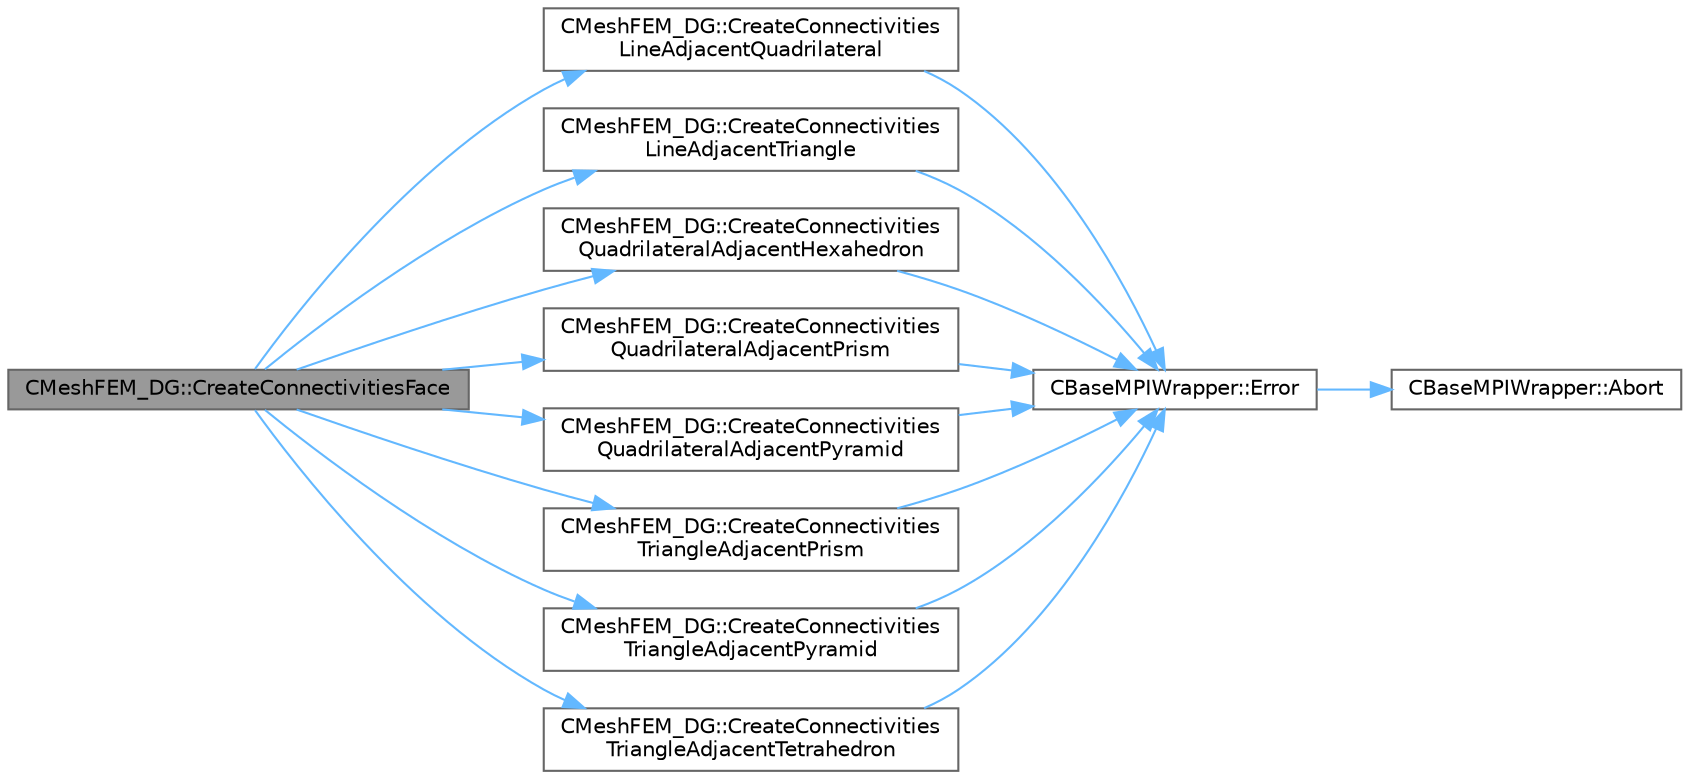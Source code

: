 digraph "CMeshFEM_DG::CreateConnectivitiesFace"
{
 // LATEX_PDF_SIZE
  bgcolor="transparent";
  edge [fontname=Helvetica,fontsize=10,labelfontname=Helvetica,labelfontsize=10];
  node [fontname=Helvetica,fontsize=10,shape=box,height=0.2,width=0.4];
  rankdir="LR";
  Node1 [id="Node000001",label="CMeshFEM_DG::CreateConnectivitiesFace",height=0.2,width=0.4,color="gray40", fillcolor="grey60", style="filled", fontcolor="black",tooltip="Function, which computes the correct sequence of the connectivities of a face, such that it matches t..."];
  Node1 -> Node2 [id="edge1_Node000001_Node000002",color="steelblue1",style="solid",tooltip=" "];
  Node2 [id="Node000002",label="CMeshFEM_DG::CreateConnectivities\lLineAdjacentQuadrilateral",height=0.2,width=0.4,color="grey40", fillcolor="white", style="filled",URL="$classCMeshFEM__DG.html#a4fb3520f706f8d2ba60234d4f24135bf",tooltip="Function, which computes the correct sequence of the connectivities of a line adjacent to a quadrilat..."];
  Node2 -> Node3 [id="edge2_Node000002_Node000003",color="steelblue1",style="solid",tooltip=" "];
  Node3 [id="Node000003",label="CBaseMPIWrapper::Error",height=0.2,width=0.4,color="grey40", fillcolor="white", style="filled",URL="$classCBaseMPIWrapper.html#a04457c47629bda56704e6a8804833eeb",tooltip=" "];
  Node3 -> Node4 [id="edge3_Node000003_Node000004",color="steelblue1",style="solid",tooltip=" "];
  Node4 [id="Node000004",label="CBaseMPIWrapper::Abort",height=0.2,width=0.4,color="grey40", fillcolor="white", style="filled",URL="$classCBaseMPIWrapper.html#af7297d861dca86b45cf561b6ab642e8f",tooltip=" "];
  Node1 -> Node5 [id="edge4_Node000001_Node000005",color="steelblue1",style="solid",tooltip=" "];
  Node5 [id="Node000005",label="CMeshFEM_DG::CreateConnectivities\lLineAdjacentTriangle",height=0.2,width=0.4,color="grey40", fillcolor="white", style="filled",URL="$classCMeshFEM__DG.html#acb7bab4b54a146f20ede3a9166fe588e",tooltip="Function, which computes the correct sequence of the connectivities of a line adjacent to a triangle,..."];
  Node5 -> Node3 [id="edge5_Node000005_Node000003",color="steelblue1",style="solid",tooltip=" "];
  Node1 -> Node6 [id="edge6_Node000001_Node000006",color="steelblue1",style="solid",tooltip=" "];
  Node6 [id="Node000006",label="CMeshFEM_DG::CreateConnectivities\lQuadrilateralAdjacentHexahedron",height=0.2,width=0.4,color="grey40", fillcolor="white", style="filled",URL="$classCMeshFEM__DG.html#a5b2b65c1526c671a74628d035a2a3863",tooltip="Function, which computes the correct sequence of the connectivities of a quad adjacent to a hexahedro..."];
  Node6 -> Node3 [id="edge7_Node000006_Node000003",color="steelblue1",style="solid",tooltip=" "];
  Node1 -> Node7 [id="edge8_Node000001_Node000007",color="steelblue1",style="solid",tooltip=" "];
  Node7 [id="Node000007",label="CMeshFEM_DG::CreateConnectivities\lQuadrilateralAdjacentPrism",height=0.2,width=0.4,color="grey40", fillcolor="white", style="filled",URL="$classCMeshFEM__DG.html#a353e4cfb3864d403be8f516c07393b79",tooltip="Function, which computes the correct sequence of the connectivities of a quad adjacent to a prism,..."];
  Node7 -> Node3 [id="edge9_Node000007_Node000003",color="steelblue1",style="solid",tooltip=" "];
  Node1 -> Node8 [id="edge10_Node000001_Node000008",color="steelblue1",style="solid",tooltip=" "];
  Node8 [id="Node000008",label="CMeshFEM_DG::CreateConnectivities\lQuadrilateralAdjacentPyramid",height=0.2,width=0.4,color="grey40", fillcolor="white", style="filled",URL="$classCMeshFEM__DG.html#a6d656891925b1c6b1b578f9c4182f75e",tooltip="Function, which computes the correct sequence of the connectivities of a quad adjacent to a pyramid,..."];
  Node8 -> Node3 [id="edge11_Node000008_Node000003",color="steelblue1",style="solid",tooltip=" "];
  Node1 -> Node9 [id="edge12_Node000001_Node000009",color="steelblue1",style="solid",tooltip=" "];
  Node9 [id="Node000009",label="CMeshFEM_DG::CreateConnectivities\lTriangleAdjacentPrism",height=0.2,width=0.4,color="grey40", fillcolor="white", style="filled",URL="$classCMeshFEM__DG.html#ad79d1f1c8c2a00f6b0d15237e8b8a665",tooltip="Function, which computes the correct sequence of the connectivities of a triangle adjacent to a prism..."];
  Node9 -> Node3 [id="edge13_Node000009_Node000003",color="steelblue1",style="solid",tooltip=" "];
  Node1 -> Node10 [id="edge14_Node000001_Node000010",color="steelblue1",style="solid",tooltip=" "];
  Node10 [id="Node000010",label="CMeshFEM_DG::CreateConnectivities\lTriangleAdjacentPyramid",height=0.2,width=0.4,color="grey40", fillcolor="white", style="filled",URL="$classCMeshFEM__DG.html#a4d207fc760ca3407a7c591fc54de5a4e",tooltip="Function, which computes the correct sequence of the connectivities of a triangle adjacent to a pyram..."];
  Node10 -> Node3 [id="edge15_Node000010_Node000003",color="steelblue1",style="solid",tooltip=" "];
  Node1 -> Node11 [id="edge16_Node000001_Node000011",color="steelblue1",style="solid",tooltip=" "];
  Node11 [id="Node000011",label="CMeshFEM_DG::CreateConnectivities\lTriangleAdjacentTetrahedron",height=0.2,width=0.4,color="grey40", fillcolor="white", style="filled",URL="$classCMeshFEM__DG.html#ad4130d41eba1f6b79e85b61299634bd7",tooltip="Function, which computes the correct sequence of the connectivities of a triangle adjacent to a tetra..."];
  Node11 -> Node3 [id="edge17_Node000011_Node000003",color="steelblue1",style="solid",tooltip=" "];
}
